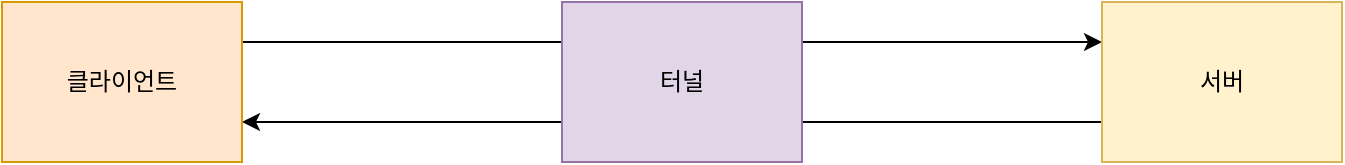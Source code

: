 <mxfile version="16.1.0" type="github">
  <diagram id="CWL2jb8ki4yPNJSmUnaq" name="Page-1">
    <mxGraphModel dx="1422" dy="737" grid="1" gridSize="10" guides="1" tooltips="1" connect="1" arrows="1" fold="1" page="1" pageScale="1" pageWidth="827" pageHeight="1169" math="0" shadow="0">
      <root>
        <mxCell id="0" />
        <mxCell id="1" parent="0" />
        <mxCell id="oxDBfI-I0IamP0c3UvaX-6" style="edgeStyle=orthogonalEdgeStyle;rounded=0;orthogonalLoop=1;jettySize=auto;html=1;exitX=0;exitY=0.75;exitDx=0;exitDy=0;entryX=1;entryY=0.75;entryDx=0;entryDy=0;" parent="1" source="oxDBfI-I0IamP0c3UvaX-5" target="oxDBfI-I0IamP0c3UvaX-1" edge="1">
          <mxGeometry relative="1" as="geometry" />
        </mxCell>
        <mxCell id="oxDBfI-I0IamP0c3UvaX-2" style="edgeStyle=orthogonalEdgeStyle;rounded=0;orthogonalLoop=1;jettySize=auto;html=1;exitX=1;exitY=0.25;exitDx=0;exitDy=0;entryX=0;entryY=0.25;entryDx=0;entryDy=0;" parent="1" source="oxDBfI-I0IamP0c3UvaX-1" target="oxDBfI-I0IamP0c3UvaX-5" edge="1">
          <mxGeometry relative="1" as="geometry">
            <mxPoint x="400" y="300" as="targetPoint" />
            <Array as="points" />
          </mxGeometry>
        </mxCell>
        <mxCell id="oxDBfI-I0IamP0c3UvaX-1" value="클라이언트" style="rounded=0;whiteSpace=wrap;html=1;fillColor=#ffe6cc;strokeColor=#d79b00;" parent="1" vertex="1">
          <mxGeometry x="120" y="280" width="120" height="80" as="geometry" />
        </mxCell>
        <mxCell id="oxDBfI-I0IamP0c3UvaX-3" value="터널" style="rounded=0;whiteSpace=wrap;html=1;fillColor=#e1d5e7;strokeColor=#9673a6;" parent="1" vertex="1">
          <mxGeometry x="400" y="280" width="120" height="80" as="geometry" />
        </mxCell>
        <mxCell id="oxDBfI-I0IamP0c3UvaX-5" value="서버" style="rounded=0;whiteSpace=wrap;html=1;fillColor=#fff2cc;strokeColor=#d6b656;" parent="1" vertex="1">
          <mxGeometry x="670" y="280" width="120" height="80" as="geometry" />
        </mxCell>
      </root>
    </mxGraphModel>
  </diagram>
</mxfile>
